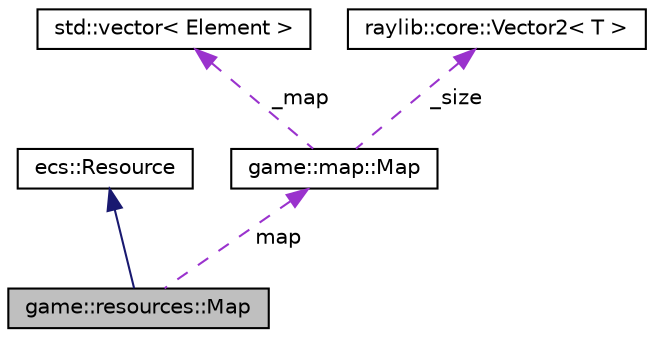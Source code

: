 digraph "game::resources::Map"
{
 // LATEX_PDF_SIZE
  edge [fontname="Helvetica",fontsize="10",labelfontname="Helvetica",labelfontsize="10"];
  node [fontname="Helvetica",fontsize="10",shape=record];
  Node1 [label="game::resources::Map",height=0.2,width=0.4,color="black", fillcolor="grey75", style="filled", fontcolor="black",tooltip="Game map resource."];
  Node2 -> Node1 [dir="back",color="midnightblue",fontsize="10",style="solid",fontname="Helvetica"];
  Node2 [label="ecs::Resource",height=0.2,width=0.4,color="black", fillcolor="white", style="filled",URL="$classecs_1_1_resource.html",tooltip=" "];
  Node3 -> Node1 [dir="back",color="darkorchid3",fontsize="10",style="dashed",label=" map" ,fontname="Helvetica"];
  Node3 [label="game::map::Map",height=0.2,width=0.4,color="black", fillcolor="white", style="filled",URL="$classgame_1_1map_1_1_map.html",tooltip="Bomberman Map."];
  Node4 -> Node3 [dir="back",color="darkorchid3",fontsize="10",style="dashed",label=" _map" ,fontname="Helvetica"];
  Node4 [label="std::vector\< Element \>",height=0.2,width=0.4,color="black", fillcolor="white", style="filled",URL="/home/runner/work/Bomberman-Global-Offensive/Bomberman-Global-Offensive/doc/external/cppreference-doxygen-web.tag.xml$cpp/container/vector.html",tooltip=" "];
  Node5 -> Node3 [dir="back",color="darkorchid3",fontsize="10",style="dashed",label=" _size" ,fontname="Helvetica"];
  Node5 [label="raylib::core::Vector2\< T \>",height=0.2,width=0.4,color="black", fillcolor="white", style="filled",URL="$structraylib_1_1core_1_1_vector2.html",tooltip="The Vector2 struct (compatible with the raylib Vector2)"];
}
